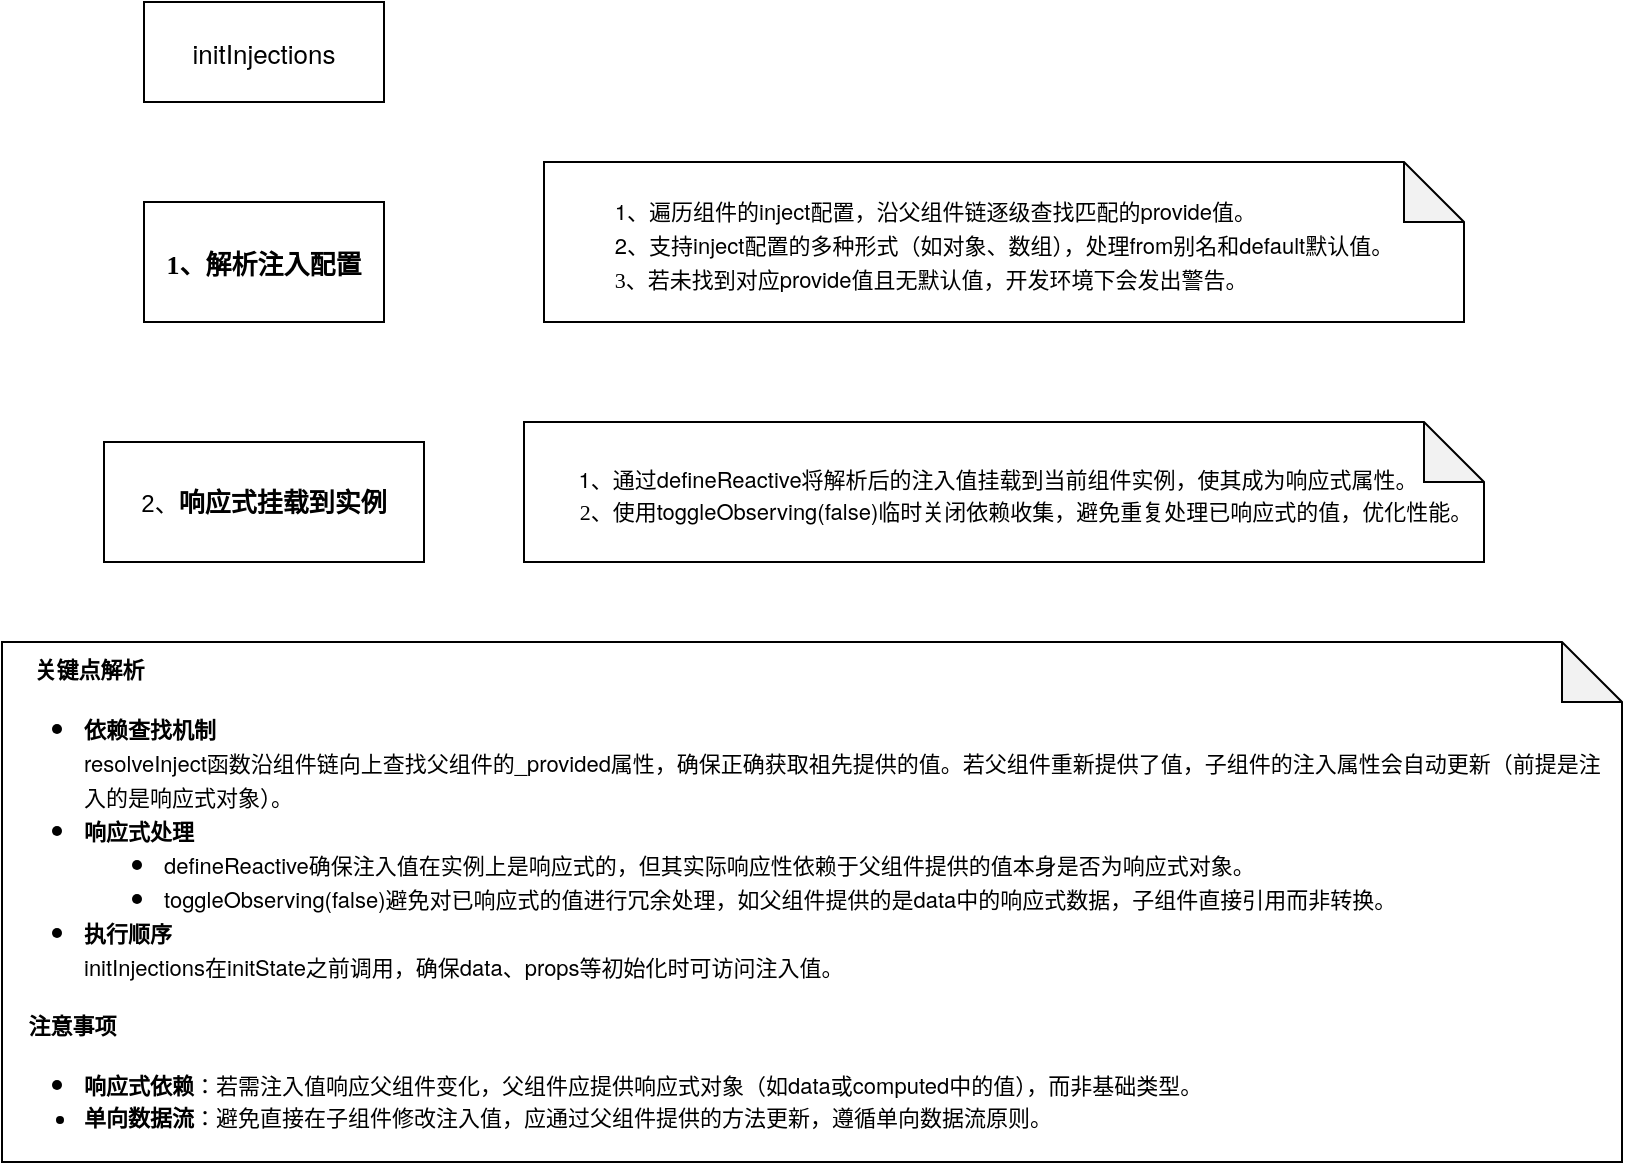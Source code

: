 <mxfile version="26.0.16">
  <diagram name="第 1 页" id="FikBUyk2ZpxkmNRMO4b0">
    <mxGraphModel dx="1242" dy="700" grid="1" gridSize="10" guides="1" tooltips="1" connect="1" arrows="1" fold="1" page="1" pageScale="1" pageWidth="827" pageHeight="1169" math="0" shadow="0">
      <root>
        <mxCell id="0" />
        <mxCell id="1" parent="0" />
        <mxCell id="7d-lyg0VD4iy3GCgLrxg-1" value="&lt;p style=&quot;margin: 0px; font-variant-numeric: normal; font-variant-east-asian: normal; font-variant-alternates: normal; font-size-adjust: none; font-kerning: auto; font-optical-sizing: auto; font-feature-settings: normal; font-variation-settings: normal; font-variant-position: normal; font-variant-emoji: normal; font-stretch: normal; font-size: 13px; line-height: normal; font-family: &amp;quot;Helvetica Neue&amp;quot;; text-align: start;&quot; class=&quot;p1&quot;&gt;initInjections&lt;/p&gt;" style="rounded=0;whiteSpace=wrap;html=1;" vertex="1" parent="1">
          <mxGeometry x="80" y="110" width="120" height="50" as="geometry" />
        </mxCell>
        <mxCell id="7d-lyg0VD4iy3GCgLrxg-2" value="&lt;p style=&quot;margin: 0px; font-variant-numeric: normal; font-variant-east-asian: normal; font-variant-alternates: normal; font-size-adjust: none; font-kerning: auto; font-optical-sizing: auto; font-feature-settings: normal; font-variation-settings: normal; font-variant-position: normal; font-variant-emoji: normal; font-stretch: normal; font-size: 13px; line-height: normal; font-family: &amp;quot;PingFang SC Semibold&amp;quot;; text-align: start;&quot; class=&quot;p1&quot;&gt;&lt;span style=&quot;font-variant-numeric: normal; font-variant-east-asian: normal; font-variant-alternates: normal; font-size-adjust: none; font-kerning: auto; font-optical-sizing: auto; font-feature-settings: normal; font-variation-settings: normal; font-variant-position: normal; font-variant-emoji: normal; font-stretch: normal; line-height: normal; font-family: &amp;quot;PingFang SC&amp;quot;;&quot; class=&quot;s1&quot;&gt;&lt;b&gt;1、解析注入配置&lt;/b&gt;&lt;/span&gt;&lt;/p&gt;" style="rounded=0;whiteSpace=wrap;html=1;" vertex="1" parent="1">
          <mxGeometry x="80" y="210" width="120" height="60" as="geometry" />
        </mxCell>
        <mxCell id="7d-lyg0VD4iy3GCgLrxg-3" value="2、&lt;b style=&quot;font-family: &amp;quot;PingFang SC&amp;quot;; font-size: 13px; text-align: start; background-color: transparent; color: light-dark(rgb(0, 0, 0), rgb(255, 255, 255));&quot;&gt;响应式挂载到实例&lt;/b&gt;" style="rounded=0;whiteSpace=wrap;html=1;" vertex="1" parent="1">
          <mxGeometry x="60" y="330" width="160" height="60" as="geometry" />
        </mxCell>
        <mxCell id="7d-lyg0VD4iy3GCgLrxg-4" value="&lt;p style=&quot;margin: 0px; font-variant-numeric: normal; font-variant-east-asian: normal; font-variant-alternates: normal; font-size-adjust: none; font-kerning: auto; font-optical-sizing: auto; font-feature-settings: normal; font-variation-settings: normal; font-variant-position: normal; font-variant-emoji: normal; font-stretch: normal; line-height: normal; font-family: &amp;quot;Helvetica Neue&amp;quot;; text-align: start;&quot; class=&quot;p1&quot;&gt;&lt;font style=&quot;font-size: 11px;&quot;&gt;1、遍历组件的inject配置，沿父组件链逐级查找匹配的provide值。&lt;/font&gt;&lt;/p&gt;&lt;p style=&quot;margin: 0px; font-variant-numeric: normal; font-variant-east-asian: normal; font-variant-alternates: normal; font-size-adjust: none; font-kerning: auto; font-optical-sizing: auto; font-feature-settings: normal; font-variation-settings: normal; font-variant-position: normal; font-variant-emoji: normal; font-stretch: normal; line-height: normal; font-family: &amp;quot;Helvetica Neue&amp;quot;; text-align: start;&quot; class=&quot;p1&quot;&gt;&lt;font style=&quot;font-size: 11px;&quot;&gt;2、支持inject配置的多种形式（如对象、数组），处理from别名和default默认值。&lt;/font&gt;&lt;/p&gt;&lt;p style=&quot;margin: 0px; font-variant-numeric: normal; font-variant-east-asian: normal; font-variant-alternates: normal; font-size-adjust: none; font-kerning: auto; font-optical-sizing: auto; font-feature-settings: normal; font-variation-settings: normal; font-variant-position: normal; font-variant-emoji: normal; font-stretch: normal; line-height: normal; font-family: &amp;quot;Helvetica Neue&amp;quot;; text-align: start;&quot; class=&quot;p1&quot;&gt;&lt;span style=&quot;font-size: 11px; font-family: &amp;quot;PingFang SC&amp;quot;; background-color: transparent; color: light-dark(rgb(0, 0, 0), rgb(255, 255, 255));&quot;&gt;3、若未找到对应&lt;/span&gt;&lt;span style=&quot;font-size: 11px; background-color: transparent; color: light-dark(rgb(0, 0, 0), rgb(255, 255, 255)); font-variant-numeric: normal; font-variant-east-asian: normal; font-variant-alternates: normal; font-size-adjust: none; font-kerning: auto; font-optical-sizing: auto; font-feature-settings: normal; font-variation-settings: normal; font-variant-position: normal; font-variant-emoji: normal; font-stretch: normal; line-height: normal;&quot; class=&quot;s1&quot;&gt;provide&lt;/span&gt;&lt;span style=&quot;font-size: 11px; font-family: &amp;quot;PingFang SC&amp;quot;; background-color: transparent; color: light-dark(rgb(0, 0, 0), rgb(255, 255, 255));&quot;&gt;值且无默认值，开发环境下会发出警告。&lt;/span&gt;&lt;/p&gt;" style="shape=note;whiteSpace=wrap;html=1;backgroundOutline=1;darkOpacity=0.05;" vertex="1" parent="1">
          <mxGeometry x="280" y="190" width="460" height="80" as="geometry" />
        </mxCell>
        <mxCell id="7d-lyg0VD4iy3GCgLrxg-5" value="&lt;p style=&quot;margin: 0px; font-variant-numeric: normal; font-variant-east-asian: normal; font-variant-alternates: normal; font-size-adjust: none; font-kerning: auto; font-optical-sizing: auto; font-feature-settings: normal; font-variation-settings: normal; font-variant-position: normal; font-variant-emoji: normal; font-stretch: normal; line-height: normal; font-family: &amp;quot;Helvetica Neue&amp;quot;; text-align: start;&quot; class=&quot;p1&quot;&gt;&lt;font style=&quot;font-size: 11px;&quot;&gt;&amp;nbsp; &amp;nbsp; &amp;nbsp; &amp;nbsp;1、通过defineReactive将解析后的注入值挂载到当前组件实例，使其成为响应式属性。&lt;/font&gt;&lt;/p&gt;&lt;p style=&quot;margin: 0px 0px 0px 22px; font-variant-numeric: normal; font-variant-east-asian: normal; font-variant-alternates: normal; font-size-adjust: none; font-kerning: auto; font-optical-sizing: auto; font-feature-settings: normal; font-variation-settings: normal; font-variant-position: normal; font-variant-emoji: normal; font-stretch: normal; line-height: normal; font-family: &amp;quot;PingFang SC&amp;quot;; text-align: start;&quot; class=&quot;p2&quot;&gt;&lt;font style=&quot;font-size: 11px;&quot;&gt;2、使用&lt;span style=&quot;font-variant-numeric: normal; font-variant-east-asian: normal; font-variant-alternates: normal; font-size-adjust: none; font-kerning: auto; font-optical-sizing: auto; font-feature-settings: normal; font-variation-settings: normal; font-variant-position: normal; font-variant-emoji: normal; font-stretch: normal; line-height: normal; font-family: &amp;quot;Helvetica Neue&amp;quot;;&quot; class=&quot;s1&quot;&gt;toggleObserving(false)&lt;/span&gt;临时关闭依赖收集，避免重复处理已响应式的值，优化性能。&lt;/font&gt;&lt;/p&gt;" style="shape=note;whiteSpace=wrap;html=1;backgroundOutline=1;darkOpacity=0.05;" vertex="1" parent="1">
          <mxGeometry x="270" y="320" width="480" height="70" as="geometry" />
        </mxCell>
        <mxCell id="7d-lyg0VD4iy3GCgLrxg-6" value="&lt;p style=&quot;margin: 0px 0px 2px; font-variant-numeric: normal; font-variant-east-asian: normal; font-variant-alternates: normal; font-size-adjust: none; font-kerning: auto; font-optical-sizing: auto; font-feature-settings: normal; font-variation-settings: normal; font-variant-position: normal; font-variant-emoji: normal; font-stretch: normal; line-height: normal; font-family: &amp;quot;Helvetica Neue&amp;quot;; text-align: start;&quot; class=&quot;p1&quot;&gt;&lt;b style=&quot;&quot;&gt;&lt;font style=&quot;font-size: 11px;&quot;&gt;&amp;nbsp; &amp;nbsp; &amp;nbsp;关键点解析&lt;/font&gt;&lt;/b&gt;&lt;/p&gt;&lt;ul style=&quot;text-align: start;&quot; class=&quot;ul1&quot;&gt;&lt;li style=&quot;margin: 0px; font-variant-numeric: normal; font-variant-east-asian: normal; font-variant-alternates: normal; font-size-adjust: none; font-kerning: auto; font-optical-sizing: auto; font-feature-settings: normal; font-variation-settings: normal; font-variant-position: normal; font-variant-emoji: normal; font-stretch: normal; line-height: normal; font-family: &amp;quot;Helvetica Neue&amp;quot;;&quot; class=&quot;li2&quot;&gt;&lt;font style=&quot;font-size: 11px;&quot;&gt;&lt;span style=&quot;font-variant-numeric: normal; font-variant-east-asian: normal; font-variant-alternates: normal; font-size-adjust: none; font-kerning: auto; font-optical-sizing: auto; font-feature-settings: normal; font-variation-settings: normal; font-variant-position: normal; font-variant-emoji: normal; font-stretch: normal; line-height: normal; font-family: Menlo;&quot; class=&quot;s1&quot;&gt;&lt;/span&gt;&lt;b&gt;依赖查找机制&lt;/b&gt;&lt;br&gt;resolveInject函数沿组件链向上查找父组件的_provided属性，确保正确获取祖先提供的值。若父组件重新提供了值，子组件的注入属性会自动更新（前提是注入的是响应式对象）。&lt;/font&gt;&lt;/li&gt;&lt;li style=&quot;margin: 0px; font-variant-numeric: normal; font-variant-east-asian: normal; font-variant-alternates: normal; font-size-adjust: none; font-kerning: auto; font-optical-sizing: auto; font-feature-settings: normal; font-variation-settings: normal; font-variant-position: normal; font-variant-emoji: normal; font-stretch: normal; line-height: normal; font-family: &amp;quot;Helvetica Neue&amp;quot;;&quot; class=&quot;li2&quot;&gt;&lt;font style=&quot;font-size: 11px;&quot;&gt;&lt;span style=&quot;font-variant-numeric: normal; font-variant-east-asian: normal; font-variant-alternates: normal; font-size-adjust: none; font-kerning: auto; font-optical-sizing: auto; font-feature-settings: normal; font-variation-settings: normal; font-variant-position: normal; font-variant-emoji: normal; font-stretch: normal; line-height: normal; font-family: Menlo;&quot; class=&quot;s1&quot;&gt;&lt;/span&gt;&lt;b&gt;响应式处理&lt;/b&gt;&lt;/font&gt;&lt;/li&gt;&lt;ul style=&quot;list-style-type: disc;&quot; class=&quot;ul1&quot;&gt;&lt;li style=&quot;margin: 0px; font-variant-numeric: normal; font-variant-east-asian: normal; font-variant-alternates: normal; font-size-adjust: none; font-kerning: auto; font-optical-sizing: auto; font-feature-settings: normal; font-variation-settings: normal; font-variant-position: normal; font-variant-emoji: normal; font-stretch: normal; line-height: normal; font-family: &amp;quot;Helvetica Neue&amp;quot;;&quot; class=&quot;li2&quot;&gt;&lt;font style=&quot;font-size: 11px;&quot;&gt;&lt;span style=&quot;font-variant-numeric: normal; font-variant-east-asian: normal; font-variant-alternates: normal; font-size-adjust: none; font-kerning: auto; font-optical-sizing: auto; font-feature-settings: normal; font-variation-settings: normal; font-variant-position: normal; font-variant-emoji: normal; font-stretch: normal; line-height: normal; font-family: Menlo;&quot; class=&quot;s1&quot;&gt;&lt;/span&gt;defineReactive确保注入值在实例上是响应式的，但其实际响应性依赖于父组件提供的值本身是否为响应式对象。&lt;/font&gt;&lt;/li&gt;&lt;li style=&quot;margin: 0px; font-variant-numeric: normal; font-variant-east-asian: normal; font-variant-alternates: normal; font-size-adjust: none; font-kerning: auto; font-optical-sizing: auto; font-feature-settings: normal; font-variation-settings: normal; font-variant-position: normal; font-variant-emoji: normal; font-stretch: normal; line-height: normal; font-family: &amp;quot;Helvetica Neue&amp;quot;;&quot; class=&quot;li2&quot;&gt;&lt;font style=&quot;font-size: 11px;&quot;&gt;&lt;span style=&quot;font-variant-numeric: normal; font-variant-east-asian: normal; font-variant-alternates: normal; font-size-adjust: none; font-kerning: auto; font-optical-sizing: auto; font-feature-settings: normal; font-variation-settings: normal; font-variant-position: normal; font-variant-emoji: normal; font-stretch: normal; line-height: normal; font-family: Menlo;&quot; class=&quot;s1&quot;&gt;&lt;/span&gt;toggleObserving(false)避免对已响应式的值进行冗余处理，如父组件提供的是data中的响应式数据，子组件直接引用而非转换。&lt;/font&gt;&lt;/li&gt;&lt;/ul&gt;&lt;li style=&quot;margin: 0px; font-variant-numeric: normal; font-variant-east-asian: normal; font-variant-alternates: normal; font-size-adjust: none; font-kerning: auto; font-optical-sizing: auto; font-feature-settings: normal; font-variation-settings: normal; font-variant-position: normal; font-variant-emoji: normal; font-stretch: normal; line-height: normal; font-family: &amp;quot;Helvetica Neue&amp;quot;;&quot; class=&quot;li2&quot;&gt;&lt;font style=&quot;font-size: 11px;&quot;&gt;&lt;span style=&quot;font-variant-numeric: normal; font-variant-east-asian: normal; font-variant-alternates: normal; font-size-adjust: none; font-kerning: auto; font-optical-sizing: auto; font-feature-settings: normal; font-variation-settings: normal; font-variant-position: normal; font-variant-emoji: normal; font-stretch: normal; line-height: normal; font-family: Menlo;&quot; class=&quot;s1&quot;&gt;&lt;/span&gt;&lt;b&gt;执行顺序&lt;/b&gt;&lt;br&gt;initInjections在initState之前调用，确保data、props等初始化时可访问注入值。&lt;/font&gt;&lt;/li&gt;&lt;/ul&gt;&lt;p style=&quot;margin: 0px 0px 2px; font-variant-numeric: normal; font-variant-east-asian: normal; font-variant-alternates: normal; font-size-adjust: none; font-kerning: auto; font-optical-sizing: auto; font-feature-settings: normal; font-variation-settings: normal; font-variant-position: normal; font-variant-emoji: normal; font-stretch: normal; line-height: normal; font-family: &amp;quot;Helvetica Neue&amp;quot;; text-align: start;&quot; class=&quot;p1&quot;&gt;&lt;b&gt;&lt;font style=&quot;font-size: 11px;&quot;&gt;&amp;nbsp; &amp;nbsp; 注意事项&lt;/font&gt;&lt;/b&gt;&lt;/p&gt;&lt;ul style=&quot;text-align: start;&quot; class=&quot;ul1&quot;&gt;&lt;li style=&quot;margin: 0px; font-variant-numeric: normal; font-variant-east-asian: normal; font-variant-alternates: normal; font-size-adjust: none; font-kerning: auto; font-optical-sizing: auto; font-feature-settings: normal; font-variation-settings: normal; font-variant-position: normal; font-variant-emoji: normal; font-stretch: normal; line-height: normal; font-family: &amp;quot;Helvetica Neue&amp;quot;;&quot; class=&quot;li2&quot;&gt;&lt;font style=&quot;font-size: 11px;&quot;&gt;&lt;span style=&quot;font-variant-numeric: normal; font-variant-east-asian: normal; font-variant-alternates: normal; font-size-adjust: none; font-kerning: auto; font-optical-sizing: auto; font-feature-settings: normal; font-variation-settings: normal; font-variant-position: normal; font-variant-emoji: normal; font-stretch: normal; line-height: normal; font-family: Menlo;&quot; class=&quot;s1&quot;&gt;&lt;/span&gt;&lt;b&gt;响应式依赖&lt;/b&gt;：若需注入值响应父组件变化，父组件应提供响应式对象（如data或computed中的值），而非基础类型。&lt;/font&gt;&lt;/li&gt;&lt;li style=&quot;margin: 0px; font-variant-numeric: normal; font-variant-east-asian: normal; font-variant-alternates: normal; font-size-adjust: none; font-kerning: auto; font-optical-sizing: auto; font-feature-settings: normal; font-variation-settings: normal; font-variant-position: normal; font-variant-emoji: normal; font-stretch: normal; line-height: normal; font-family: &amp;quot;PingFang SC&amp;quot;;&quot; class=&quot;li4&quot;&gt;&lt;font style=&quot;font-size: 11px;&quot;&gt;&lt;span style=&quot;font-variant-numeric: normal; font-variant-east-asian: normal; font-variant-alternates: normal; font-size-adjust: none; font-kerning: auto; font-optical-sizing: auto; font-feature-settings: normal; font-variation-settings: normal; font-variant-position: normal; font-variant-emoji: normal; line-height: normal; font-family: Menlo; font-stretch: normal;&quot; class=&quot;s1&quot;&gt;&lt;/span&gt;&lt;b style=&quot;&quot;&gt;单向数据流&lt;/b&gt;：避免直接在子组件修改注入值，应通过父组件提供的方法更新，遵循单向数据流原则。&lt;/font&gt;&lt;/li&gt;&lt;/ul&gt;" style="shape=note;whiteSpace=wrap;html=1;backgroundOutline=1;darkOpacity=0.05;" vertex="1" parent="1">
          <mxGeometry x="9" y="430" width="810" height="260" as="geometry" />
        </mxCell>
      </root>
    </mxGraphModel>
  </diagram>
</mxfile>
